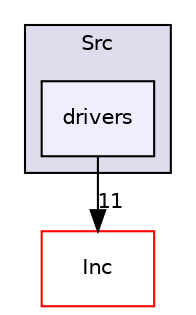digraph "/home/developer/robocup-firmware/robot/lib/Src/drivers" {
  compound=true
  node [ fontsize="10", fontname="Helvetica"];
  edge [ labelfontsize="10", labelfontname="Helvetica"];
  subgraph clusterdir_e9c6d8553f950e4cdb30b7b097603f77 {
    graph [ bgcolor="#ddddee", pencolor="black", label="Src" fontname="Helvetica", fontsize="10", URL="dir_e9c6d8553f950e4cdb30b7b097603f77.html"]
  dir_265a2794f923e04fa084582d58cb6f83 [shape=box, label="drivers", style="filled", fillcolor="#eeeeff", pencolor="black", URL="dir_265a2794f923e04fa084582d58cb6f83.html"];
  }
  dir_a894177cf49d69402f578056eb4872c3 [shape=box label="Inc" fillcolor="white" style="filled" color="red" URL="dir_a894177cf49d69402f578056eb4872c3.html"];
  dir_265a2794f923e04fa084582d58cb6f83->dir_a894177cf49d69402f578056eb4872c3 [headlabel="11", labeldistance=1.5 headhref="dir_000024_000014.html"];
}
